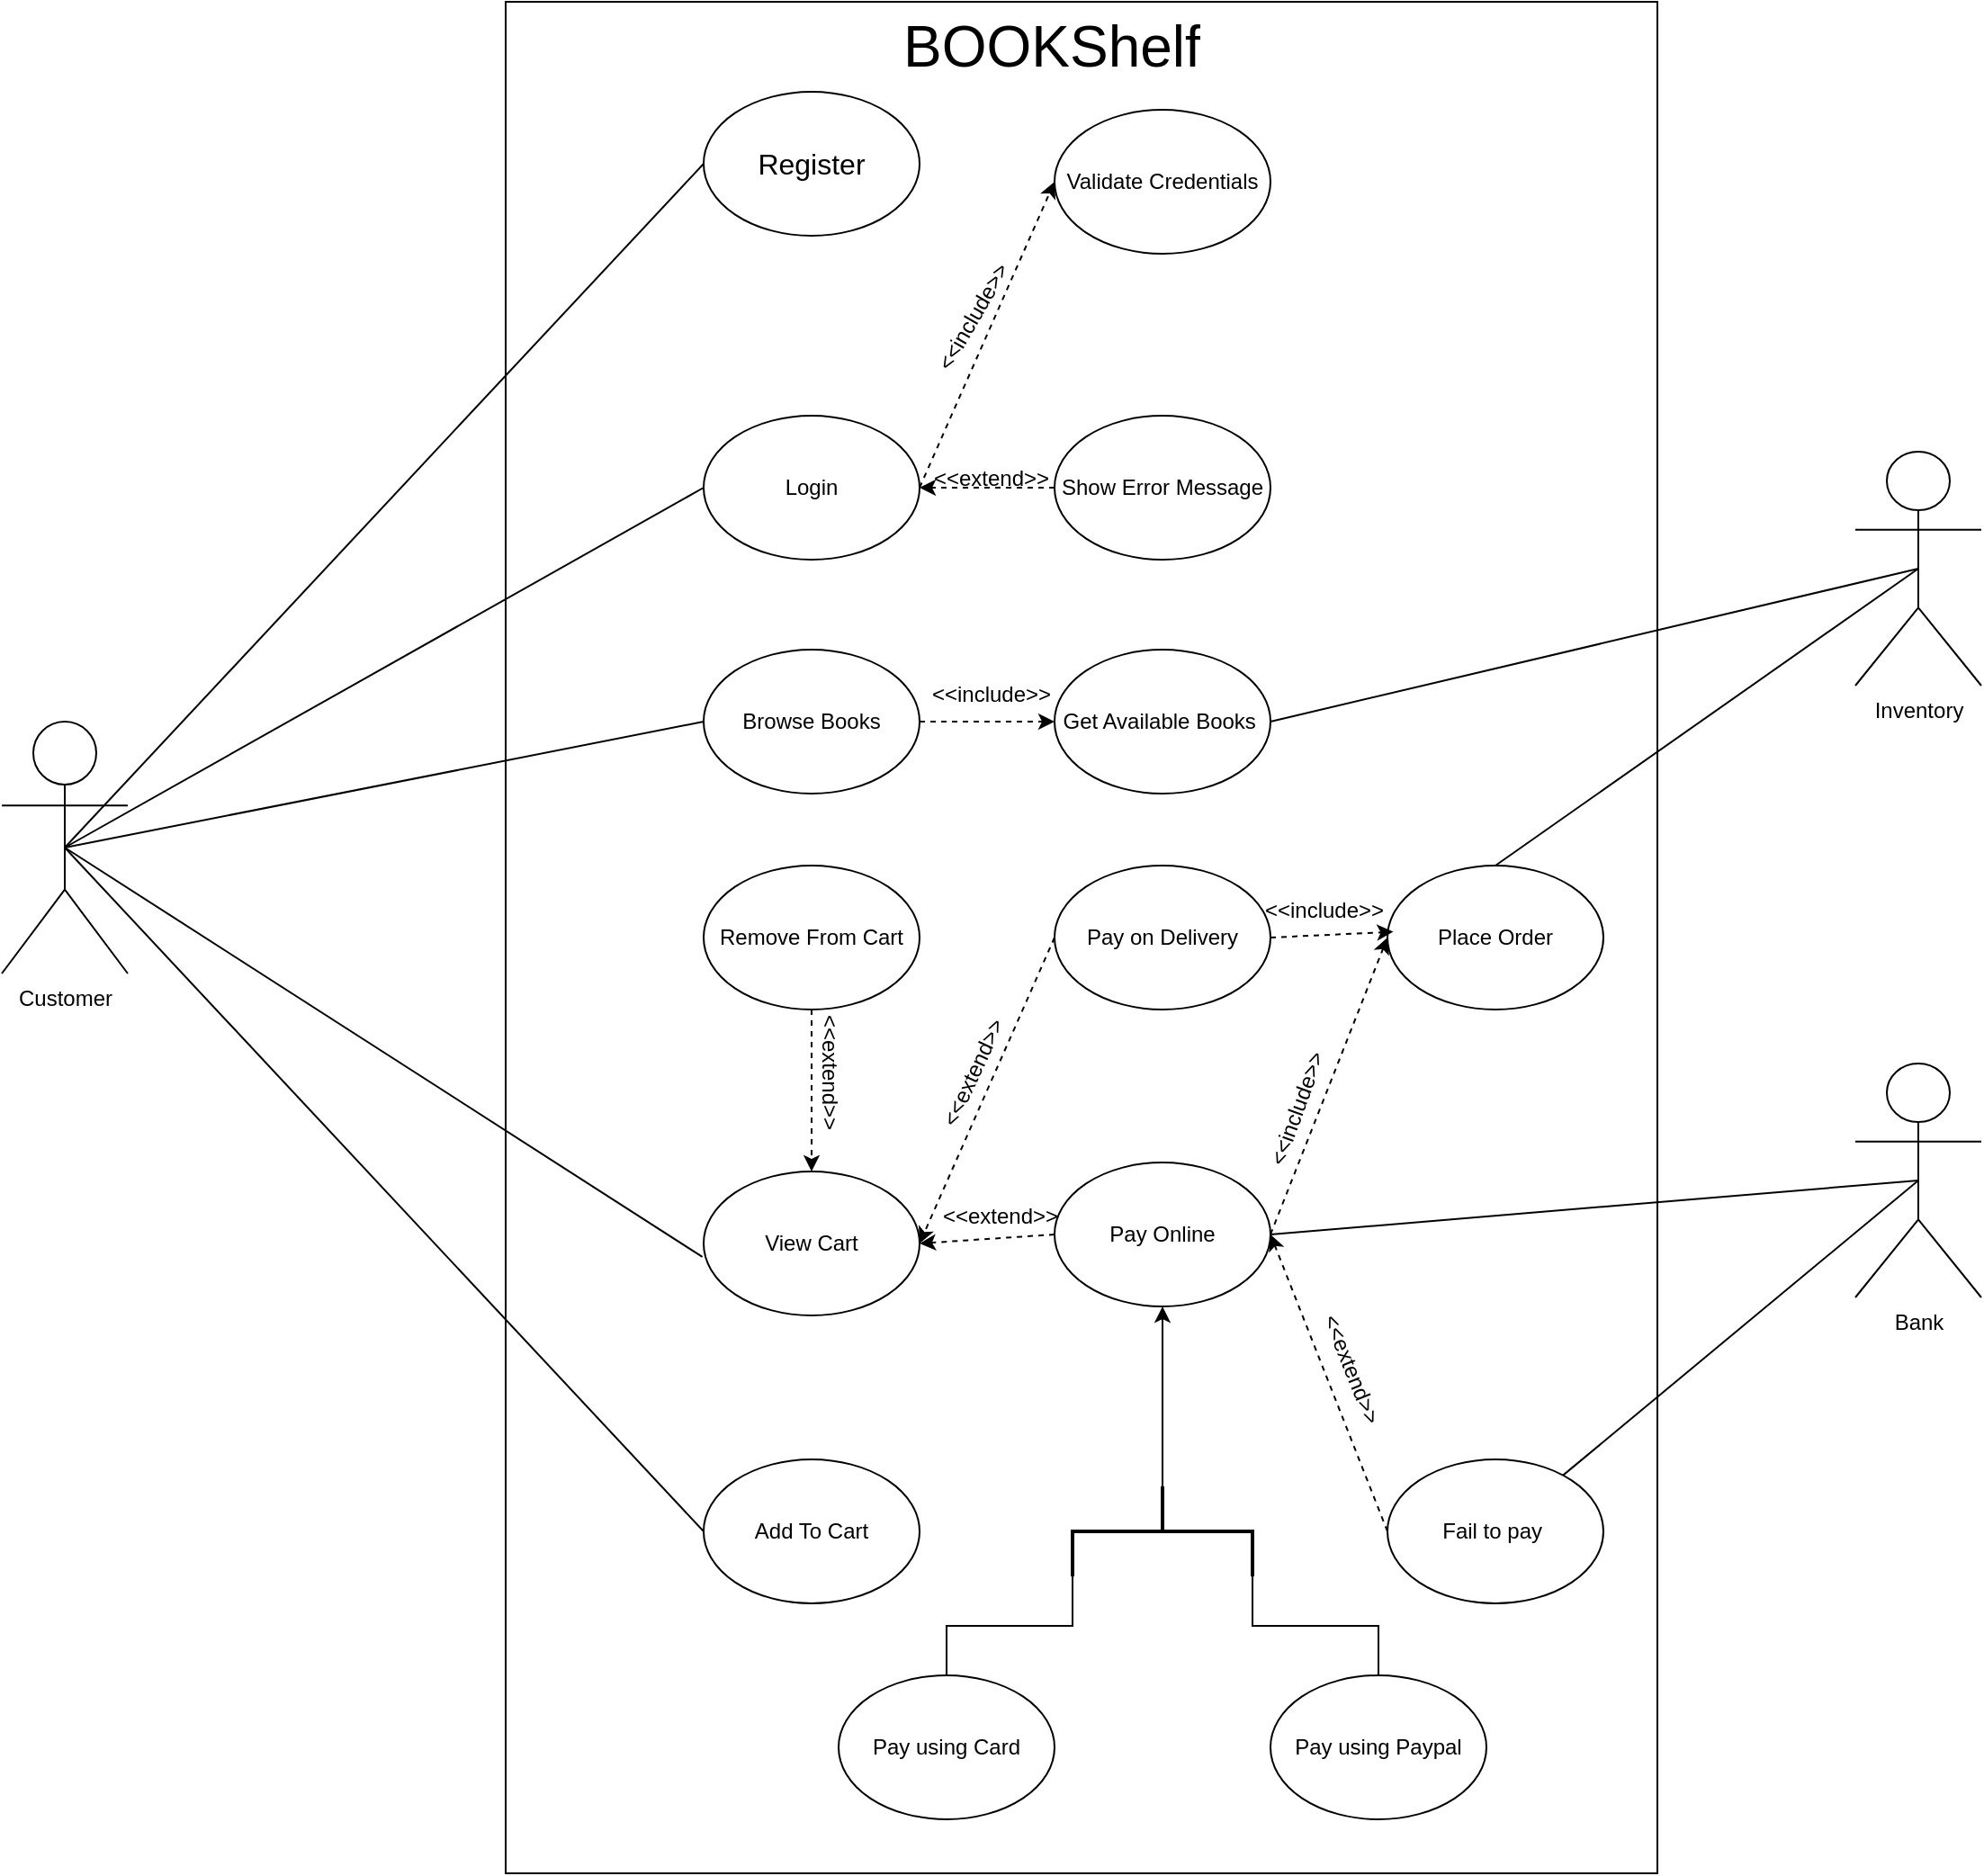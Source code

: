 <mxfile version="24.8.6">
  <diagram name="Page-1" id="FFDucG5oGOfps-OhAbP-">
    <mxGraphModel dx="1912" dy="1029" grid="1" gridSize="10" guides="1" tooltips="1" connect="1" arrows="1" fold="1" page="1" pageScale="1" pageWidth="850" pageHeight="1100" math="0" shadow="0">
      <root>
        <mxCell id="0" />
        <mxCell id="1" parent="0" />
        <mxCell id="8up1fQo6_-ufdSc32_0c-540" value="" style="rounded=0;whiteSpace=wrap;html=1;align=center;glass=0;" vertex="1" parent="1">
          <mxGeometry x="540" y="30" width="640" height="1040" as="geometry" />
        </mxCell>
        <mxCell id="8up1fQo6_-ufdSc32_0c-560" style="rounded=0;orthogonalLoop=1;jettySize=auto;html=1;exitX=0.5;exitY=0.5;exitDx=0;exitDy=0;exitPerimeter=0;entryX=0;entryY=0.5;entryDx=0;entryDy=0;endArrow=none;endFill=0;fillColor=none;" edge="1" parent="1" source="8up1fQo6_-ufdSc32_0c-541" target="8up1fQo6_-ufdSc32_0c-545">
          <mxGeometry relative="1" as="geometry" />
        </mxCell>
        <mxCell id="8up1fQo6_-ufdSc32_0c-561" style="rounded=0;orthogonalLoop=1;jettySize=auto;html=1;entryX=0;entryY=0.5;entryDx=0;entryDy=0;endArrow=none;endFill=0;exitX=0.5;exitY=0.5;exitDx=0;exitDy=0;exitPerimeter=0;fillColor=none;" edge="1" parent="1" source="8up1fQo6_-ufdSc32_0c-541" target="8up1fQo6_-ufdSc32_0c-548">
          <mxGeometry relative="1" as="geometry" />
        </mxCell>
        <mxCell id="8up1fQo6_-ufdSc32_0c-562" style="rounded=0;orthogonalLoop=1;jettySize=auto;html=1;exitX=0.5;exitY=0.5;exitDx=0;exitDy=0;exitPerimeter=0;entryX=0;entryY=0.5;entryDx=0;entryDy=0;endArrow=none;endFill=0;fillColor=none;" edge="1" parent="1" source="8up1fQo6_-ufdSc32_0c-541" target="8up1fQo6_-ufdSc32_0c-549">
          <mxGeometry relative="1" as="geometry" />
        </mxCell>
        <mxCell id="8up1fQo6_-ufdSc32_0c-565" style="rounded=0;orthogonalLoop=1;jettySize=auto;html=1;exitX=0.5;exitY=0.5;exitDx=0;exitDy=0;exitPerimeter=0;entryX=0;entryY=0.5;entryDx=0;entryDy=0;endArrow=none;endFill=0;fillColor=none;" edge="1" parent="1" source="8up1fQo6_-ufdSc32_0c-541" target="8up1fQo6_-ufdSc32_0c-553">
          <mxGeometry relative="1" as="geometry" />
        </mxCell>
        <mxCell id="8up1fQo6_-ufdSc32_0c-541" value="Customer" style="shape=umlActor;verticalLabelPosition=bottom;verticalAlign=top;html=1;outlineConnect=0;" vertex="1" parent="1">
          <mxGeometry x="260" y="430" width="70" height="140" as="geometry" />
        </mxCell>
        <mxCell id="8up1fQo6_-ufdSc32_0c-542" value="&lt;span style=&quot;text-align: center;&quot;&gt;&lt;font style=&quot;font-size: 32px;&quot;&gt;BOOKShelf&lt;/font&gt;&lt;/span&gt;" style="text;strokeColor=none;fillColor=none;align=left;verticalAlign=middle;spacingLeft=4;spacingRight=4;overflow=hidden;points=[[0,0.5],[1,0.5]];portConstraint=eastwest;rotatable=0;whiteSpace=wrap;html=1;" vertex="1" parent="1">
          <mxGeometry x="755" y="30" width="180" height="50" as="geometry" />
        </mxCell>
        <mxCell id="8up1fQo6_-ufdSc32_0c-543" value="Inventory" style="shape=umlActor;verticalLabelPosition=bottom;verticalAlign=top;html=1;outlineConnect=0;" vertex="1" parent="1">
          <mxGeometry x="1290" y="280" width="70" height="130" as="geometry" />
        </mxCell>
        <mxCell id="8up1fQo6_-ufdSc32_0c-603" style="rounded=0;orthogonalLoop=1;jettySize=auto;html=1;exitX=0.5;exitY=0.5;exitDx=0;exitDy=0;exitPerimeter=0;endArrow=none;endFill=0;" edge="1" parent="1" source="8up1fQo6_-ufdSc32_0c-544" target="8up1fQo6_-ufdSc32_0c-602">
          <mxGeometry relative="1" as="geometry" />
        </mxCell>
        <mxCell id="8up1fQo6_-ufdSc32_0c-544" value="Bank" style="shape=umlActor;verticalLabelPosition=bottom;verticalAlign=top;html=1;outlineConnect=0;" vertex="1" parent="1">
          <mxGeometry x="1290" y="620" width="70" height="130" as="geometry" />
        </mxCell>
        <mxCell id="8up1fQo6_-ufdSc32_0c-568" style="rounded=0;orthogonalLoop=1;jettySize=auto;html=1;exitX=1;exitY=0.5;exitDx=0;exitDy=0;entryX=0;entryY=0.5;entryDx=0;entryDy=0;dashed=1;" edge="1" parent="1" source="8up1fQo6_-ufdSc32_0c-545" target="8up1fQo6_-ufdSc32_0c-546">
          <mxGeometry relative="1" as="geometry" />
        </mxCell>
        <mxCell id="8up1fQo6_-ufdSc32_0c-545" value="Login" style="ellipse;whiteSpace=wrap;html=1;" vertex="1" parent="1">
          <mxGeometry x="650" y="260" width="120" height="80" as="geometry" />
        </mxCell>
        <mxCell id="8up1fQo6_-ufdSc32_0c-546" value="Validate Credentials" style="ellipse;whiteSpace=wrap;html=1;" vertex="1" parent="1">
          <mxGeometry x="845" y="90" width="120" height="80" as="geometry" />
        </mxCell>
        <mxCell id="8up1fQo6_-ufdSc32_0c-570" style="rounded=0;orthogonalLoop=1;jettySize=auto;html=1;exitX=0;exitY=0.5;exitDx=0;exitDy=0;entryX=1;entryY=0.5;entryDx=0;entryDy=0;dashed=1;" edge="1" parent="1" source="8up1fQo6_-ufdSc32_0c-547" target="8up1fQo6_-ufdSc32_0c-545">
          <mxGeometry relative="1" as="geometry" />
        </mxCell>
        <mxCell id="8up1fQo6_-ufdSc32_0c-547" value="Show Error Message" style="ellipse;whiteSpace=wrap;html=1;" vertex="1" parent="1">
          <mxGeometry x="845" y="260" width="120" height="80" as="geometry" />
        </mxCell>
        <mxCell id="8up1fQo6_-ufdSc32_0c-548" value="&lt;font style=&quot;font-size: 16px;&quot;&gt;Register&lt;/font&gt;" style="ellipse;whiteSpace=wrap;html=1;" vertex="1" parent="1">
          <mxGeometry x="650" y="80" width="120" height="80" as="geometry" />
        </mxCell>
        <mxCell id="8up1fQo6_-ufdSc32_0c-575" style="edgeStyle=orthogonalEdgeStyle;rounded=0;orthogonalLoop=1;jettySize=auto;html=1;exitX=1;exitY=0.5;exitDx=0;exitDy=0;entryX=0;entryY=0.5;entryDx=0;entryDy=0;dashed=1;" edge="1" parent="1" source="8up1fQo6_-ufdSc32_0c-549" target="8up1fQo6_-ufdSc32_0c-550">
          <mxGeometry relative="1" as="geometry" />
        </mxCell>
        <mxCell id="8up1fQo6_-ufdSc32_0c-549" value="Browse Books" style="ellipse;whiteSpace=wrap;html=1;" vertex="1" parent="1">
          <mxGeometry x="650" y="390" width="120" height="80" as="geometry" />
        </mxCell>
        <mxCell id="8up1fQo6_-ufdSc32_0c-550" value="Get Available Books&amp;nbsp;" style="ellipse;whiteSpace=wrap;html=1;" vertex="1" parent="1">
          <mxGeometry x="845" y="390" width="120" height="80" as="geometry" />
        </mxCell>
        <mxCell id="8up1fQo6_-ufdSc32_0c-577" style="edgeStyle=orthogonalEdgeStyle;rounded=0;orthogonalLoop=1;jettySize=auto;html=1;exitX=0.5;exitY=1;exitDx=0;exitDy=0;entryX=0.5;entryY=0;entryDx=0;entryDy=0;dashed=1;" edge="1" parent="1" source="8up1fQo6_-ufdSc32_0c-551" target="8up1fQo6_-ufdSc32_0c-559">
          <mxGeometry relative="1" as="geometry" />
        </mxCell>
        <mxCell id="8up1fQo6_-ufdSc32_0c-551" value="Remove From Cart" style="ellipse;whiteSpace=wrap;html=1;" vertex="1" parent="1">
          <mxGeometry x="650" y="510" width="120" height="80" as="geometry" />
        </mxCell>
        <mxCell id="8up1fQo6_-ufdSc32_0c-553" value="Add To Cart" style="ellipse;whiteSpace=wrap;html=1;" vertex="1" parent="1">
          <mxGeometry x="650" y="840" width="120" height="80" as="geometry" />
        </mxCell>
        <mxCell id="8up1fQo6_-ufdSc32_0c-581" style="rounded=0;orthogonalLoop=1;jettySize=auto;html=1;exitX=0;exitY=0.5;exitDx=0;exitDy=0;entryX=1;entryY=0.5;entryDx=0;entryDy=0;dashed=1;" edge="1" parent="1" source="8up1fQo6_-ufdSc32_0c-554" target="8up1fQo6_-ufdSc32_0c-559">
          <mxGeometry relative="1" as="geometry" />
        </mxCell>
        <mxCell id="8up1fQo6_-ufdSc32_0c-590" style="rounded=0;orthogonalLoop=1;jettySize=auto;html=1;exitX=1;exitY=0.5;exitDx=0;exitDy=0;entryX=0;entryY=0.5;entryDx=0;entryDy=0;dashed=1;" edge="1" parent="1" source="8up1fQo6_-ufdSc32_0c-554" target="8up1fQo6_-ufdSc32_0c-558">
          <mxGeometry relative="1" as="geometry" />
        </mxCell>
        <mxCell id="8up1fQo6_-ufdSc32_0c-554" value="Pay Online" style="ellipse;whiteSpace=wrap;html=1;" vertex="1" parent="1">
          <mxGeometry x="845" y="675" width="120" height="80" as="geometry" />
        </mxCell>
        <mxCell id="8up1fQo6_-ufdSc32_0c-582" style="rounded=0;orthogonalLoop=1;jettySize=auto;html=1;exitX=0;exitY=0.5;exitDx=0;exitDy=0;entryX=1;entryY=0.5;entryDx=0;entryDy=0;dashed=1;" edge="1" parent="1" source="8up1fQo6_-ufdSc32_0c-555" target="8up1fQo6_-ufdSc32_0c-559">
          <mxGeometry relative="1" as="geometry" />
        </mxCell>
        <mxCell id="8up1fQo6_-ufdSc32_0c-555" value="Pay on Delivery" style="ellipse;whiteSpace=wrap;html=1;" vertex="1" parent="1">
          <mxGeometry x="845" y="510" width="120" height="80" as="geometry" />
        </mxCell>
        <mxCell id="8up1fQo6_-ufdSc32_0c-556" value="Pay using Card" style="ellipse;whiteSpace=wrap;html=1;" vertex="1" parent="1">
          <mxGeometry x="725" y="960" width="120" height="80" as="geometry" />
        </mxCell>
        <mxCell id="8up1fQo6_-ufdSc32_0c-557" value="Pay using Paypal" style="ellipse;whiteSpace=wrap;html=1;" vertex="1" parent="1">
          <mxGeometry x="965" y="960" width="120" height="80" as="geometry" />
        </mxCell>
        <mxCell id="8up1fQo6_-ufdSc32_0c-558" value="Place Order" style="ellipse;whiteSpace=wrap;html=1;" vertex="1" parent="1">
          <mxGeometry x="1030" y="510" width="120" height="80" as="geometry" />
        </mxCell>
        <mxCell id="8up1fQo6_-ufdSc32_0c-559" value="View Cart" style="ellipse;whiteSpace=wrap;html=1;" vertex="1" parent="1">
          <mxGeometry x="650" y="680" width="120" height="80" as="geometry" />
        </mxCell>
        <mxCell id="8up1fQo6_-ufdSc32_0c-564" style="rounded=0;orthogonalLoop=1;jettySize=auto;html=1;exitX=0.5;exitY=0.5;exitDx=0;exitDy=0;exitPerimeter=0;entryX=-0.006;entryY=0.593;entryDx=0;entryDy=0;entryPerimeter=0;endArrow=none;endFill=0;fillColor=none;" edge="1" parent="1" source="8up1fQo6_-ufdSc32_0c-541" target="8up1fQo6_-ufdSc32_0c-559">
          <mxGeometry relative="1" as="geometry" />
        </mxCell>
        <mxCell id="8up1fQo6_-ufdSc32_0c-569" value="&amp;lt;&amp;lt;include&amp;gt;&amp;gt;" style="text;html=1;align=center;verticalAlign=middle;whiteSpace=wrap;rounded=0;rotation=-60;" vertex="1" parent="1">
          <mxGeometry x="770" y="190" width="60" height="30" as="geometry" />
        </mxCell>
        <mxCell id="8up1fQo6_-ufdSc32_0c-571" value="&amp;lt;&amp;lt;extend&amp;gt;&amp;gt;" style="text;html=1;align=center;verticalAlign=middle;whiteSpace=wrap;rounded=0;rotation=0;" vertex="1" parent="1">
          <mxGeometry x="780" y="280" width="60" height="30" as="geometry" />
        </mxCell>
        <mxCell id="8up1fQo6_-ufdSc32_0c-574" value="&amp;lt;&amp;lt;include&amp;gt;&amp;gt;" style="text;html=1;align=center;verticalAlign=middle;whiteSpace=wrap;rounded=0;rotation=0;" vertex="1" parent="1">
          <mxGeometry x="780" y="400" width="60" height="30" as="geometry" />
        </mxCell>
        <mxCell id="8up1fQo6_-ufdSc32_0c-576" style="rounded=0;orthogonalLoop=1;jettySize=auto;html=1;exitX=1;exitY=0.5;exitDx=0;exitDy=0;entryX=0.5;entryY=0.5;entryDx=0;entryDy=0;entryPerimeter=0;endArrow=none;endFill=0;" edge="1" parent="1" source="8up1fQo6_-ufdSc32_0c-550" target="8up1fQo6_-ufdSc32_0c-543">
          <mxGeometry relative="1" as="geometry" />
        </mxCell>
        <mxCell id="8up1fQo6_-ufdSc32_0c-578" value="&amp;lt;&amp;lt;extend&amp;gt;&amp;gt;" style="text;html=1;align=center;verticalAlign=middle;whiteSpace=wrap;rounded=0;rotation=90;" vertex="1" parent="1">
          <mxGeometry x="690" y="610" width="60" height="30" as="geometry" />
        </mxCell>
        <mxCell id="8up1fQo6_-ufdSc32_0c-584" style="rounded=0;orthogonalLoop=1;jettySize=auto;html=1;exitX=0;exitY=0.5;exitDx=0;exitDy=0;exitPerimeter=0;entryX=0.5;entryY=1;entryDx=0;entryDy=0;" edge="1" parent="1" source="8up1fQo6_-ufdSc32_0c-583" target="8up1fQo6_-ufdSc32_0c-554">
          <mxGeometry relative="1" as="geometry" />
        </mxCell>
        <mxCell id="8up1fQo6_-ufdSc32_0c-585" style="edgeStyle=orthogonalEdgeStyle;rounded=0;orthogonalLoop=1;jettySize=auto;html=1;exitX=1;exitY=1;exitDx=0;exitDy=0;exitPerimeter=0;entryX=0.5;entryY=0;entryDx=0;entryDy=0;endArrow=none;endFill=0;" edge="1" parent="1" source="8up1fQo6_-ufdSc32_0c-583" target="8up1fQo6_-ufdSc32_0c-556">
          <mxGeometry relative="1" as="geometry" />
        </mxCell>
        <mxCell id="8up1fQo6_-ufdSc32_0c-586" style="rounded=0;orthogonalLoop=1;jettySize=auto;html=1;exitX=1;exitY=0;exitDx=0;exitDy=0;exitPerimeter=0;entryX=0.5;entryY=0;entryDx=0;entryDy=0;endArrow=none;endFill=0;edgeStyle=orthogonalEdgeStyle;" edge="1" parent="1" source="8up1fQo6_-ufdSc32_0c-583" target="8up1fQo6_-ufdSc32_0c-557">
          <mxGeometry relative="1" as="geometry" />
        </mxCell>
        <mxCell id="8up1fQo6_-ufdSc32_0c-583" value="" style="strokeWidth=2;html=1;shape=mxgraph.flowchart.annotation_2;align=left;labelPosition=right;pointerEvents=1;rotation=90;" vertex="1" parent="1">
          <mxGeometry x="880" y="830" width="50" height="100" as="geometry" />
        </mxCell>
        <mxCell id="8up1fQo6_-ufdSc32_0c-587" value="&amp;lt;&amp;lt;extend&amp;gt;&amp;gt;" style="text;html=1;align=center;verticalAlign=middle;whiteSpace=wrap;rounded=0;rotation=-65;" vertex="1" parent="1">
          <mxGeometry x="770" y="610" width="60" height="30" as="geometry" />
        </mxCell>
        <mxCell id="8up1fQo6_-ufdSc32_0c-588" value="&amp;lt;&amp;lt;extend&amp;gt;&amp;gt;" style="text;html=1;align=center;verticalAlign=middle;whiteSpace=wrap;rounded=0;rotation=0;" vertex="1" parent="1">
          <mxGeometry x="785" y="690" width="60" height="30" as="geometry" />
        </mxCell>
        <mxCell id="8up1fQo6_-ufdSc32_0c-589" style="rounded=0;orthogonalLoop=1;jettySize=auto;html=1;exitX=1;exitY=0.5;exitDx=0;exitDy=0;entryX=0.027;entryY=0.46;entryDx=0;entryDy=0;entryPerimeter=0;dashed=1;" edge="1" parent="1" source="8up1fQo6_-ufdSc32_0c-555" target="8up1fQo6_-ufdSc32_0c-558">
          <mxGeometry relative="1" as="geometry" />
        </mxCell>
        <mxCell id="8up1fQo6_-ufdSc32_0c-591" value="&amp;lt;&amp;lt;include&amp;gt;&amp;gt;" style="text;html=1;align=center;verticalAlign=middle;whiteSpace=wrap;rounded=0;rotation=0;" vertex="1" parent="1">
          <mxGeometry x="965" y="520" width="60" height="30" as="geometry" />
        </mxCell>
        <mxCell id="8up1fQo6_-ufdSc32_0c-592" value="&amp;lt;&amp;lt;include&amp;gt;&amp;gt;" style="text;html=1;align=center;verticalAlign=middle;whiteSpace=wrap;rounded=0;rotation=-70;" vertex="1" parent="1">
          <mxGeometry x="950" y="630" width="60" height="30" as="geometry" />
        </mxCell>
        <mxCell id="8up1fQo6_-ufdSc32_0c-598" style="rounded=0;orthogonalLoop=1;jettySize=auto;html=1;exitX=1;exitY=0.5;exitDx=0;exitDy=0;entryX=0.5;entryY=0.5;entryDx=0;entryDy=0;entryPerimeter=0;endArrow=none;endFill=0;" edge="1" parent="1" source="8up1fQo6_-ufdSc32_0c-554" target="8up1fQo6_-ufdSc32_0c-544">
          <mxGeometry relative="1" as="geometry" />
        </mxCell>
        <mxCell id="8up1fQo6_-ufdSc32_0c-601" style="rounded=0;orthogonalLoop=1;jettySize=auto;html=1;exitX=0.5;exitY=0;exitDx=0;exitDy=0;entryX=0.5;entryY=0.5;entryDx=0;entryDy=0;entryPerimeter=0;endArrow=none;endFill=0;" edge="1" parent="1" source="8up1fQo6_-ufdSc32_0c-558" target="8up1fQo6_-ufdSc32_0c-543">
          <mxGeometry relative="1" as="geometry" />
        </mxCell>
        <mxCell id="8up1fQo6_-ufdSc32_0c-604" style="rounded=0;orthogonalLoop=1;jettySize=auto;html=1;exitX=0;exitY=0.5;exitDx=0;exitDy=0;entryX=1;entryY=0.5;entryDx=0;entryDy=0;dashed=1;" edge="1" parent="1" source="8up1fQo6_-ufdSc32_0c-602" target="8up1fQo6_-ufdSc32_0c-554">
          <mxGeometry relative="1" as="geometry" />
        </mxCell>
        <mxCell id="8up1fQo6_-ufdSc32_0c-602" value="Fail to pay&amp;nbsp;" style="ellipse;whiteSpace=wrap;html=1;" vertex="1" parent="1">
          <mxGeometry x="1030" y="840" width="120" height="80" as="geometry" />
        </mxCell>
        <mxCell id="8up1fQo6_-ufdSc32_0c-605" value="&amp;lt;&amp;lt;extend&amp;gt;&amp;gt;" style="text;html=1;align=center;verticalAlign=middle;whiteSpace=wrap;rounded=0;rotation=68;" vertex="1" parent="1">
          <mxGeometry x="980" y="775" width="60" height="30" as="geometry" />
        </mxCell>
      </root>
    </mxGraphModel>
  </diagram>
</mxfile>
